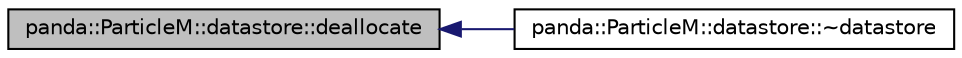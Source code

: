 digraph G
{
  edge [fontname="Helvetica",fontsize="10",labelfontname="Helvetica",labelfontsize="10"];
  node [fontname="Helvetica",fontsize="10",shape=record];
  rankdir=LR;
  Node1 [label="panda::ParticleM::datastore::deallocate",height=0.2,width=0.4,color="black", fillcolor="grey75", style="filled" fontcolor="black"];
  Node1 -> Node2 [dir=back,color="midnightblue",fontsize="10",style="solid"];
  Node2 [label="panda::ParticleM::datastore::~datastore",height=0.2,width=0.4,color="black", fillcolor="white", style="filled",URL="$structpanda_1_1ParticleM_1_1datastore.html#ae068980c20730bc8565d2f7ea701bc5e"];
}
